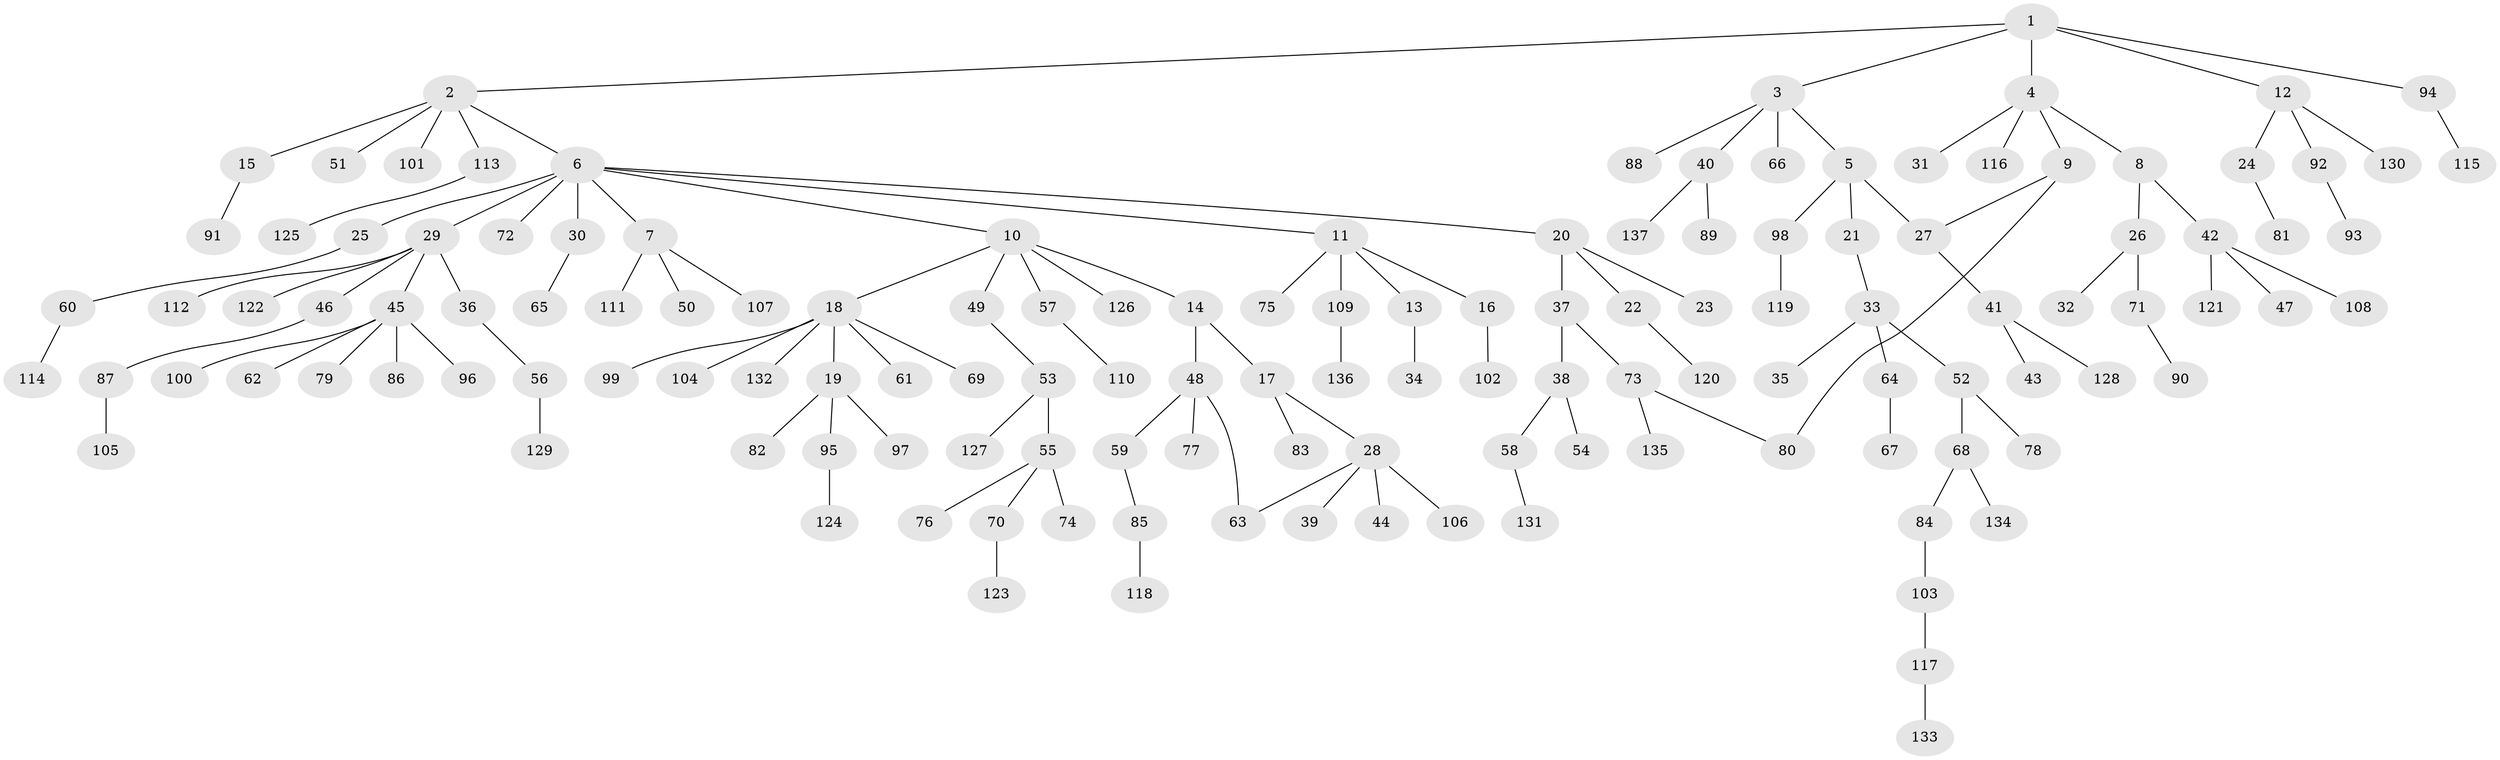 // Generated by graph-tools (version 1.1) at 2025/10/02/27/25 16:10:55]
// undirected, 137 vertices, 139 edges
graph export_dot {
graph [start="1"]
  node [color=gray90,style=filled];
  1;
  2;
  3;
  4;
  5;
  6;
  7;
  8;
  9;
  10;
  11;
  12;
  13;
  14;
  15;
  16;
  17;
  18;
  19;
  20;
  21;
  22;
  23;
  24;
  25;
  26;
  27;
  28;
  29;
  30;
  31;
  32;
  33;
  34;
  35;
  36;
  37;
  38;
  39;
  40;
  41;
  42;
  43;
  44;
  45;
  46;
  47;
  48;
  49;
  50;
  51;
  52;
  53;
  54;
  55;
  56;
  57;
  58;
  59;
  60;
  61;
  62;
  63;
  64;
  65;
  66;
  67;
  68;
  69;
  70;
  71;
  72;
  73;
  74;
  75;
  76;
  77;
  78;
  79;
  80;
  81;
  82;
  83;
  84;
  85;
  86;
  87;
  88;
  89;
  90;
  91;
  92;
  93;
  94;
  95;
  96;
  97;
  98;
  99;
  100;
  101;
  102;
  103;
  104;
  105;
  106;
  107;
  108;
  109;
  110;
  111;
  112;
  113;
  114;
  115;
  116;
  117;
  118;
  119;
  120;
  121;
  122;
  123;
  124;
  125;
  126;
  127;
  128;
  129;
  130;
  131;
  132;
  133;
  134;
  135;
  136;
  137;
  1 -- 2;
  1 -- 3;
  1 -- 4;
  1 -- 12;
  1 -- 94;
  2 -- 6;
  2 -- 15;
  2 -- 51;
  2 -- 101;
  2 -- 113;
  3 -- 5;
  3 -- 40;
  3 -- 66;
  3 -- 88;
  4 -- 8;
  4 -- 9;
  4 -- 31;
  4 -- 116;
  5 -- 21;
  5 -- 27;
  5 -- 98;
  6 -- 7;
  6 -- 10;
  6 -- 11;
  6 -- 20;
  6 -- 25;
  6 -- 29;
  6 -- 30;
  6 -- 72;
  7 -- 50;
  7 -- 107;
  7 -- 111;
  8 -- 26;
  8 -- 42;
  9 -- 27;
  9 -- 80;
  10 -- 14;
  10 -- 18;
  10 -- 49;
  10 -- 57;
  10 -- 126;
  11 -- 13;
  11 -- 16;
  11 -- 75;
  11 -- 109;
  12 -- 24;
  12 -- 92;
  12 -- 130;
  13 -- 34;
  14 -- 17;
  14 -- 48;
  15 -- 91;
  16 -- 102;
  17 -- 28;
  17 -- 83;
  18 -- 19;
  18 -- 61;
  18 -- 69;
  18 -- 99;
  18 -- 104;
  18 -- 132;
  19 -- 82;
  19 -- 95;
  19 -- 97;
  20 -- 22;
  20 -- 23;
  20 -- 37;
  21 -- 33;
  22 -- 120;
  24 -- 81;
  25 -- 60;
  26 -- 32;
  26 -- 71;
  27 -- 41;
  28 -- 39;
  28 -- 44;
  28 -- 63;
  28 -- 106;
  29 -- 36;
  29 -- 45;
  29 -- 46;
  29 -- 112;
  29 -- 122;
  30 -- 65;
  33 -- 35;
  33 -- 52;
  33 -- 64;
  36 -- 56;
  37 -- 38;
  37 -- 73;
  38 -- 54;
  38 -- 58;
  40 -- 89;
  40 -- 137;
  41 -- 43;
  41 -- 128;
  42 -- 47;
  42 -- 108;
  42 -- 121;
  45 -- 62;
  45 -- 79;
  45 -- 86;
  45 -- 96;
  45 -- 100;
  46 -- 87;
  48 -- 59;
  48 -- 77;
  48 -- 63;
  49 -- 53;
  52 -- 68;
  52 -- 78;
  53 -- 55;
  53 -- 127;
  55 -- 70;
  55 -- 74;
  55 -- 76;
  56 -- 129;
  57 -- 110;
  58 -- 131;
  59 -- 85;
  60 -- 114;
  64 -- 67;
  68 -- 84;
  68 -- 134;
  70 -- 123;
  71 -- 90;
  73 -- 80;
  73 -- 135;
  84 -- 103;
  85 -- 118;
  87 -- 105;
  92 -- 93;
  94 -- 115;
  95 -- 124;
  98 -- 119;
  103 -- 117;
  109 -- 136;
  113 -- 125;
  117 -- 133;
}
